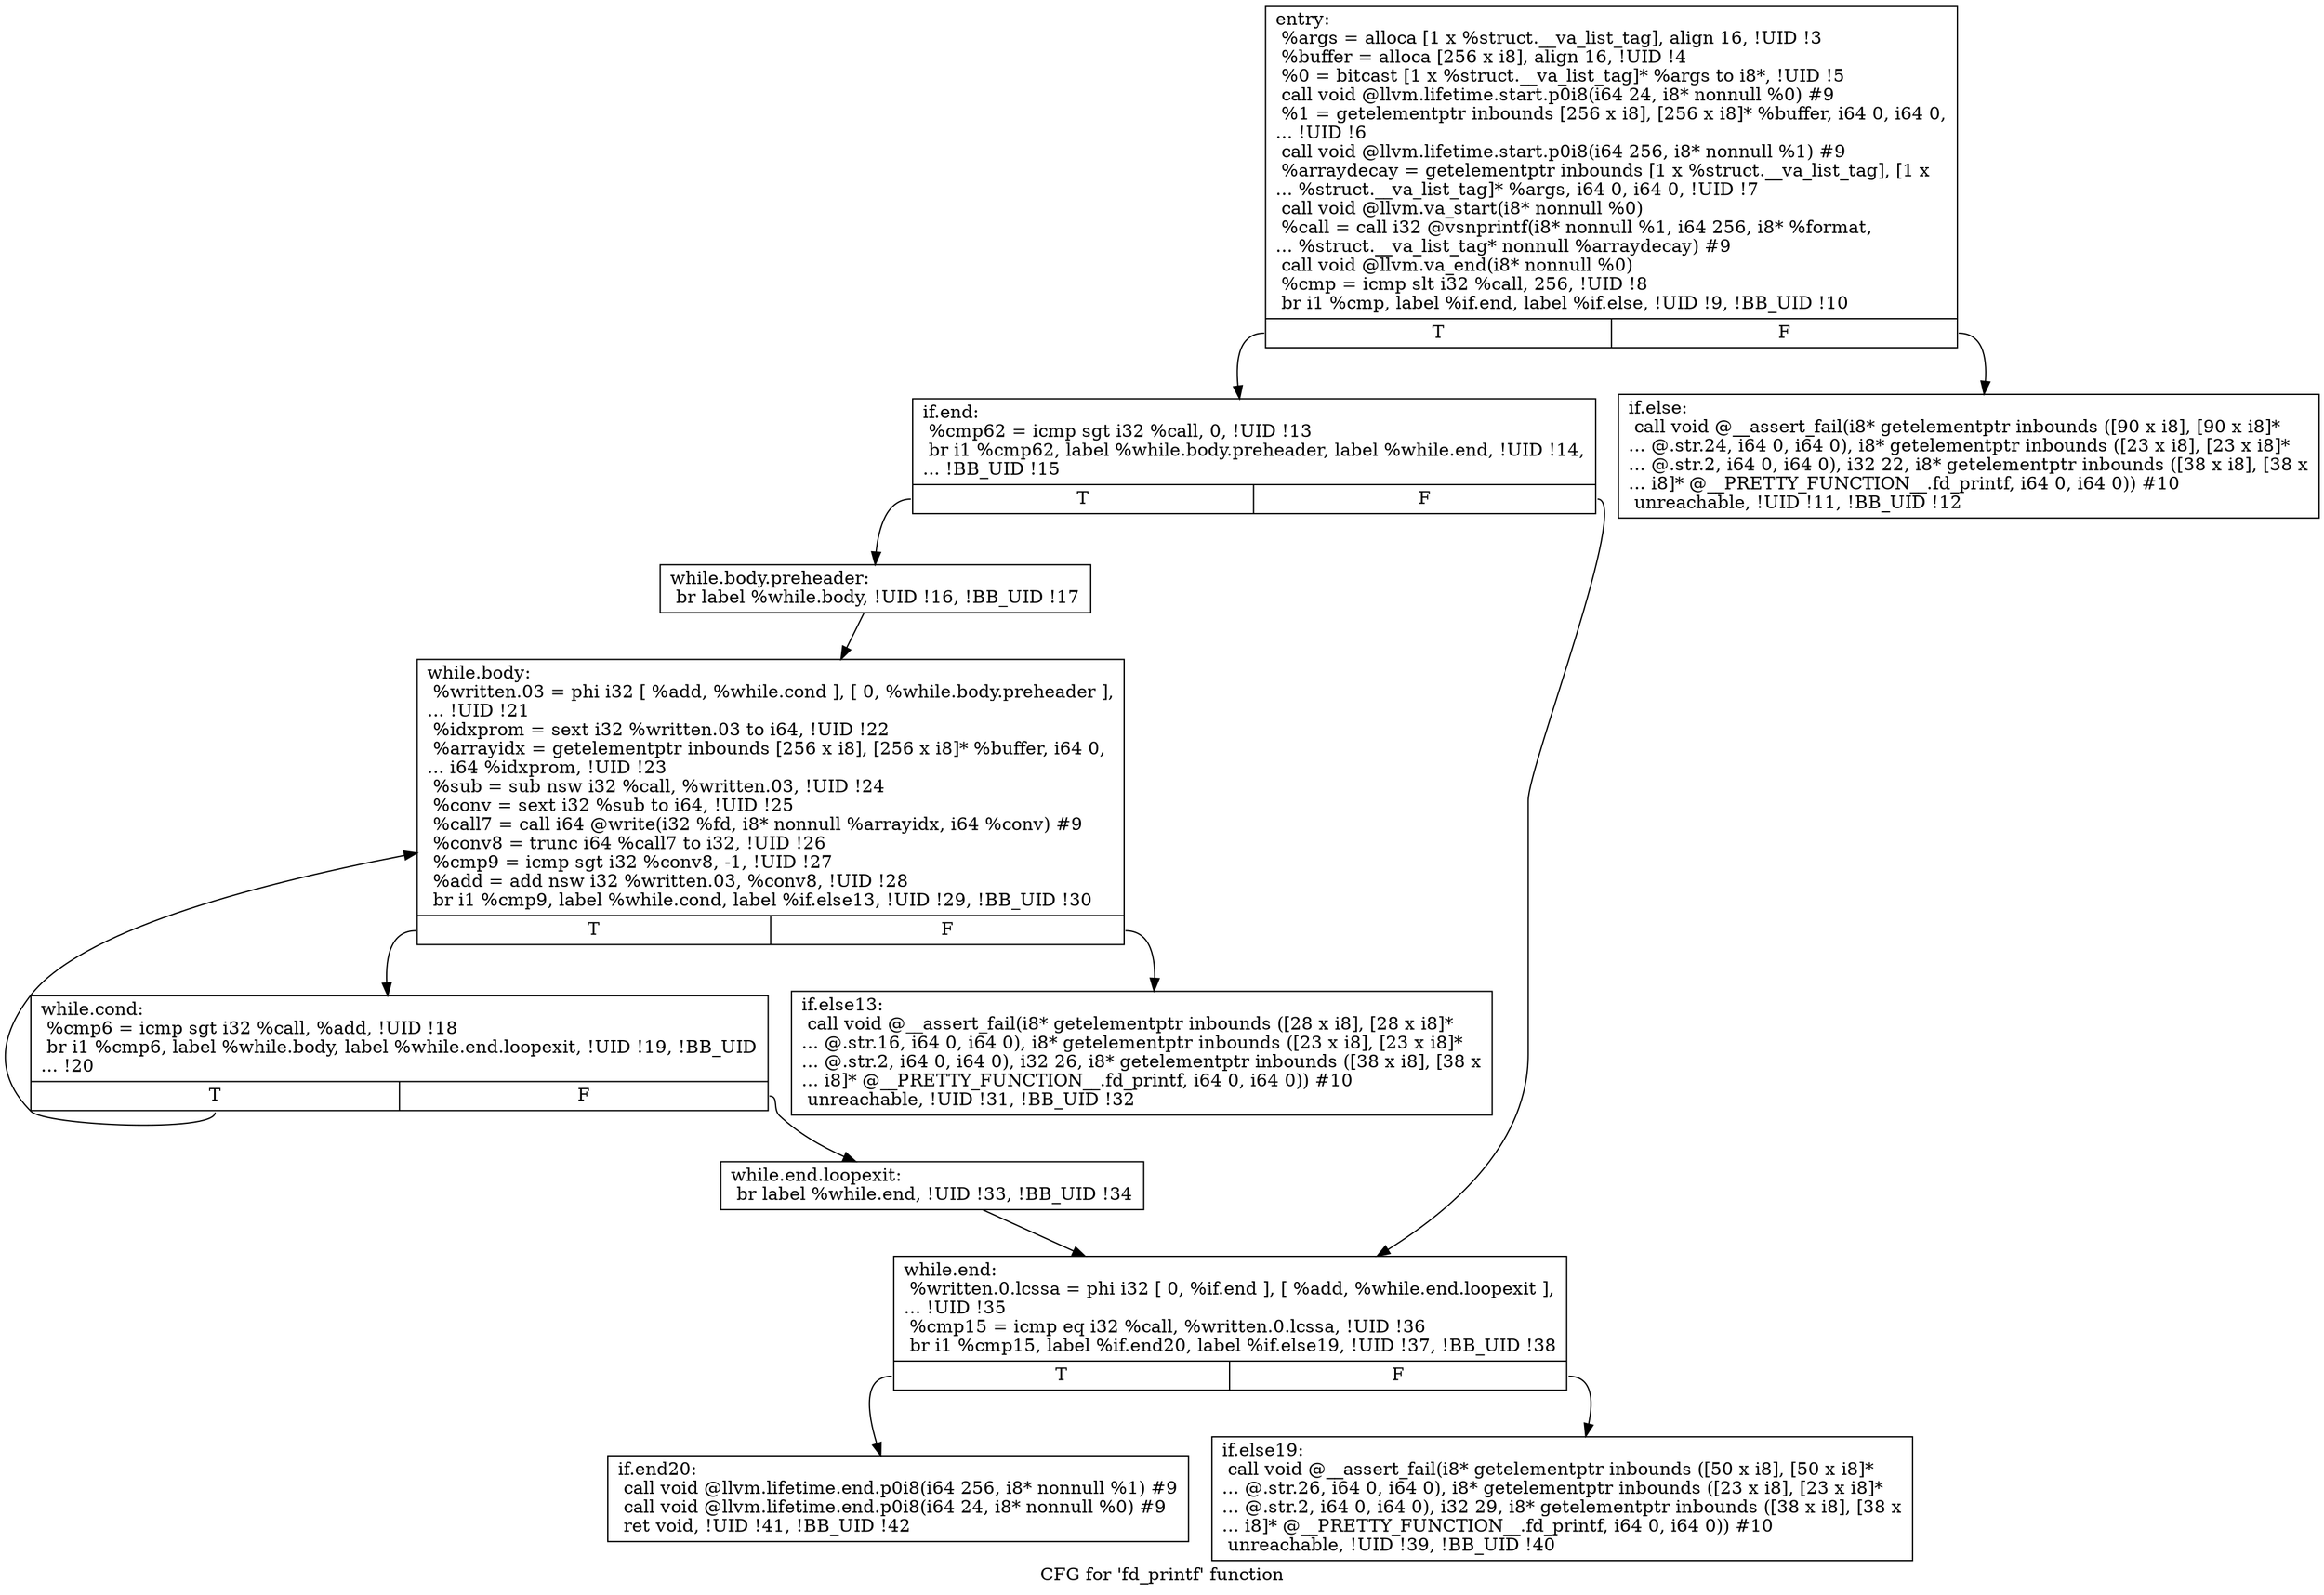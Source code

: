 digraph "CFG for 'fd_printf' function" {
	label="CFG for 'fd_printf' function";

	Node0x55f0144a2340 [shape=record,label="{entry:\l  %args = alloca [1 x %struct.__va_list_tag], align 16, !UID !3\l  %buffer = alloca [256 x i8], align 16, !UID !4\l  %0 = bitcast [1 x %struct.__va_list_tag]* %args to i8*, !UID !5\l  call void @llvm.lifetime.start.p0i8(i64 24, i8* nonnull %0) #9\l  %1 = getelementptr inbounds [256 x i8], [256 x i8]* %buffer, i64 0, i64 0,\l... !UID !6\l  call void @llvm.lifetime.start.p0i8(i64 256, i8* nonnull %1) #9\l  %arraydecay = getelementptr inbounds [1 x %struct.__va_list_tag], [1 x\l... %struct.__va_list_tag]* %args, i64 0, i64 0, !UID !7\l  call void @llvm.va_start(i8* nonnull %0)\l  %call = call i32 @vsnprintf(i8* nonnull %1, i64 256, i8* %format,\l... %struct.__va_list_tag* nonnull %arraydecay) #9\l  call void @llvm.va_end(i8* nonnull %0)\l  %cmp = icmp slt i32 %call, 256, !UID !8\l  br i1 %cmp, label %if.end, label %if.else, !UID !9, !BB_UID !10\l|{<s0>T|<s1>F}}"];
	Node0x55f0144a2340:s0 -> Node0x55f0144a2950;
	Node0x55f0144a2340:s1 -> Node0x55f0144a2900;
	Node0x55f0144a2900 [shape=record,label="{if.else:                                          \l  call void @__assert_fail(i8* getelementptr inbounds ([90 x i8], [90 x i8]*\l... @.str.24, i64 0, i64 0), i8* getelementptr inbounds ([23 x i8], [23 x i8]*\l... @.str.2, i64 0, i64 0), i32 22, i8* getelementptr inbounds ([38 x i8], [38 x\l... i8]* @__PRETTY_FUNCTION__.fd_printf, i64 0, i64 0)) #10\l  unreachable, !UID !11, !BB_UID !12\l}"];
	Node0x55f0144a2950 [shape=record,label="{if.end:                                           \l  %cmp62 = icmp sgt i32 %call, 0, !UID !13\l  br i1 %cmp62, label %while.body.preheader, label %while.end, !UID !14,\l... !BB_UID !15\l|{<s0>T|<s1>F}}"];
	Node0x55f0144a2950:s0 -> Node0x55f0144a29a0;
	Node0x55f0144a2950:s1 -> Node0x55f0144a2b30;
	Node0x55f0144a29a0 [shape=record,label="{while.body.preheader:                             \l  br label %while.body, !UID !16, !BB_UID !17\l}"];
	Node0x55f0144a29a0 -> Node0x55f0144a2a40;
	Node0x55f0144a29f0 [shape=record,label="{while.cond:                                       \l  %cmp6 = icmp sgt i32 %call, %add, !UID !18\l  br i1 %cmp6, label %while.body, label %while.end.loopexit, !UID !19, !BB_UID\l... !20\l|{<s0>T|<s1>F}}"];
	Node0x55f0144a29f0:s0 -> Node0x55f0144a2a40;
	Node0x55f0144a29f0:s1 -> Node0x55f0144a2ae0;
	Node0x55f0144a2a40 [shape=record,label="{while.body:                                       \l  %written.03 = phi i32 [ %add, %while.cond ], [ 0, %while.body.preheader ],\l... !UID !21\l  %idxprom = sext i32 %written.03 to i64, !UID !22\l  %arrayidx = getelementptr inbounds [256 x i8], [256 x i8]* %buffer, i64 0,\l... i64 %idxprom, !UID !23\l  %sub = sub nsw i32 %call, %written.03, !UID !24\l  %conv = sext i32 %sub to i64, !UID !25\l  %call7 = call i64 @write(i32 %fd, i8* nonnull %arrayidx, i64 %conv) #9\l  %conv8 = trunc i64 %call7 to i32, !UID !26\l  %cmp9 = icmp sgt i32 %conv8, -1, !UID !27\l  %add = add nsw i32 %written.03, %conv8, !UID !28\l  br i1 %cmp9, label %while.cond, label %if.else13, !UID !29, !BB_UID !30\l|{<s0>T|<s1>F}}"];
	Node0x55f0144a2a40:s0 -> Node0x55f0144a29f0;
	Node0x55f0144a2a40:s1 -> Node0x55f0144a2a90;
	Node0x55f0144a2a90 [shape=record,label="{if.else13:                                        \l  call void @__assert_fail(i8* getelementptr inbounds ([28 x i8], [28 x i8]*\l... @.str.16, i64 0, i64 0), i8* getelementptr inbounds ([23 x i8], [23 x i8]*\l... @.str.2, i64 0, i64 0), i32 26, i8* getelementptr inbounds ([38 x i8], [38 x\l... i8]* @__PRETTY_FUNCTION__.fd_printf, i64 0, i64 0)) #10\l  unreachable, !UID !31, !BB_UID !32\l}"];
	Node0x55f0144a2ae0 [shape=record,label="{while.end.loopexit:                               \l  br label %while.end, !UID !33, !BB_UID !34\l}"];
	Node0x55f0144a2ae0 -> Node0x55f0144a2b30;
	Node0x55f0144a2b30 [shape=record,label="{while.end:                                        \l  %written.0.lcssa = phi i32 [ 0, %if.end ], [ %add, %while.end.loopexit ],\l... !UID !35\l  %cmp15 = icmp eq i32 %call, %written.0.lcssa, !UID !36\l  br i1 %cmp15, label %if.end20, label %if.else19, !UID !37, !BB_UID !38\l|{<s0>T|<s1>F}}"];
	Node0x55f0144a2b30:s0 -> Node0x55f0144a2bd0;
	Node0x55f0144a2b30:s1 -> Node0x55f0144a2b80;
	Node0x55f0144a2b80 [shape=record,label="{if.else19:                                        \l  call void @__assert_fail(i8* getelementptr inbounds ([50 x i8], [50 x i8]*\l... @.str.26, i64 0, i64 0), i8* getelementptr inbounds ([23 x i8], [23 x i8]*\l... @.str.2, i64 0, i64 0), i32 29, i8* getelementptr inbounds ([38 x i8], [38 x\l... i8]* @__PRETTY_FUNCTION__.fd_printf, i64 0, i64 0)) #10\l  unreachable, !UID !39, !BB_UID !40\l}"];
	Node0x55f0144a2bd0 [shape=record,label="{if.end20:                                         \l  call void @llvm.lifetime.end.p0i8(i64 256, i8* nonnull %1) #9\l  call void @llvm.lifetime.end.p0i8(i64 24, i8* nonnull %0) #9\l  ret void, !UID !41, !BB_UID !42\l}"];
}
